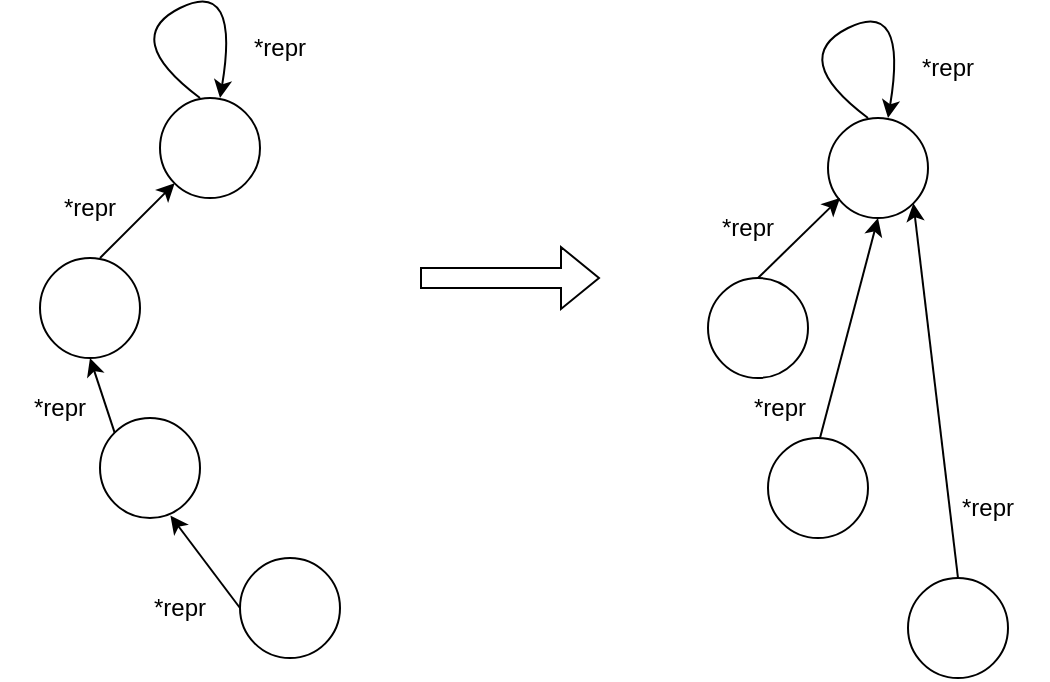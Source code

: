 <mxfile version="20.7.4" type="device"><diagram id="b-QXrz5cG7NGiZQDFI8T" name="Página-1"><mxGraphModel dx="1009" dy="550" grid="1" gridSize="10" guides="1" tooltips="1" connect="1" arrows="1" fold="1" page="1" pageScale="1" pageWidth="827" pageHeight="1169" math="0" shadow="0"><root><mxCell id="0"/><mxCell id="1" parent="0"/><mxCell id="FTeryMPnDwdLKJIkk6QH-1" value="" style="ellipse;whiteSpace=wrap;html=1;aspect=fixed;" vertex="1" parent="1"><mxGeometry x="80" y="150" width="50" height="50" as="geometry"/></mxCell><mxCell id="FTeryMPnDwdLKJIkk6QH-3" value="" style="ellipse;whiteSpace=wrap;html=1;aspect=fixed;" vertex="1" parent="1"><mxGeometry x="110" y="230" width="50" height="50" as="geometry"/></mxCell><mxCell id="FTeryMPnDwdLKJIkk6QH-4" value="" style="ellipse;whiteSpace=wrap;html=1;aspect=fixed;" vertex="1" parent="1"><mxGeometry x="140" y="70" width="50" height="50" as="geometry"/></mxCell><mxCell id="FTeryMPnDwdLKJIkk6QH-5" value="" style="ellipse;whiteSpace=wrap;html=1;aspect=fixed;" vertex="1" parent="1"><mxGeometry x="180" y="300" width="50" height="50" as="geometry"/></mxCell><mxCell id="FTeryMPnDwdLKJIkk6QH-10" value="" style="ellipse;whiteSpace=wrap;html=1;aspect=fixed;" vertex="1" parent="1"><mxGeometry x="414" y="160" width="50" height="50" as="geometry"/></mxCell><mxCell id="FTeryMPnDwdLKJIkk6QH-11" value="" style="ellipse;whiteSpace=wrap;html=1;aspect=fixed;" vertex="1" parent="1"><mxGeometry x="444" y="240" width="50" height="50" as="geometry"/></mxCell><mxCell id="FTeryMPnDwdLKJIkk6QH-12" value="" style="ellipse;whiteSpace=wrap;html=1;aspect=fixed;" vertex="1" parent="1"><mxGeometry x="474" y="80" width="50" height="50" as="geometry"/></mxCell><mxCell id="FTeryMPnDwdLKJIkk6QH-13" value="" style="ellipse;whiteSpace=wrap;html=1;aspect=fixed;" vertex="1" parent="1"><mxGeometry x="514" y="310" width="50" height="50" as="geometry"/></mxCell><mxCell id="FTeryMPnDwdLKJIkk6QH-15" value="" style="endArrow=classic;html=1;rounded=0;exitX=0;exitY=0.5;exitDx=0;exitDy=0;entryX=0.704;entryY=0.976;entryDx=0;entryDy=0;entryPerimeter=0;" edge="1" parent="1" source="FTeryMPnDwdLKJIkk6QH-5" target="FTeryMPnDwdLKJIkk6QH-3"><mxGeometry width="50" height="50" relative="1" as="geometry"><mxPoint x="120" y="380" as="sourcePoint"/><mxPoint x="170" y="330" as="targetPoint"/></mxGeometry></mxCell><mxCell id="FTeryMPnDwdLKJIkk6QH-16" value="" style="endArrow=classic;html=1;rounded=0;exitX=0;exitY=0;exitDx=0;exitDy=0;entryX=0.5;entryY=1;entryDx=0;entryDy=0;" edge="1" parent="1" source="FTeryMPnDwdLKJIkk6QH-3" target="FTeryMPnDwdLKJIkk6QH-1"><mxGeometry width="50" height="50" relative="1" as="geometry"><mxPoint x="70" y="250" as="sourcePoint"/><mxPoint x="120" y="200" as="targetPoint"/></mxGeometry></mxCell><mxCell id="FTeryMPnDwdLKJIkk6QH-17" value="" style="endArrow=classic;html=1;rounded=0;entryX=0;entryY=1;entryDx=0;entryDy=0;" edge="1" parent="1" target="FTeryMPnDwdLKJIkk6QH-4"><mxGeometry width="50" height="50" relative="1" as="geometry"><mxPoint x="110" y="150" as="sourcePoint"/><mxPoint x="160" y="100" as="targetPoint"/></mxGeometry></mxCell><mxCell id="FTeryMPnDwdLKJIkk6QH-18" value="*repr" style="text;html=1;strokeColor=none;fillColor=none;align=center;verticalAlign=middle;whiteSpace=wrap;rounded=0;" vertex="1" parent="1"><mxGeometry x="120" y="310" width="60" height="30" as="geometry"/></mxCell><mxCell id="FTeryMPnDwdLKJIkk6QH-19" value="*repr" style="text;html=1;strokeColor=none;fillColor=none;align=center;verticalAlign=middle;whiteSpace=wrap;rounded=0;" vertex="1" parent="1"><mxGeometry x="60" y="210" width="60" height="30" as="geometry"/></mxCell><mxCell id="FTeryMPnDwdLKJIkk6QH-20" value="*repr" style="text;html=1;strokeColor=none;fillColor=none;align=center;verticalAlign=middle;whiteSpace=wrap;rounded=0;" vertex="1" parent="1"><mxGeometry x="75" y="110" width="60" height="30" as="geometry"/></mxCell><mxCell id="FTeryMPnDwdLKJIkk6QH-22" value="*repr" style="text;html=1;strokeColor=none;fillColor=none;align=center;verticalAlign=middle;whiteSpace=wrap;rounded=0;" vertex="1" parent="1"><mxGeometry x="170" y="30" width="60" height="30" as="geometry"/></mxCell><mxCell id="FTeryMPnDwdLKJIkk6QH-23" value="" style="curved=1;endArrow=classic;html=1;rounded=0;" edge="1" parent="1"><mxGeometry width="50" height="50" relative="1" as="geometry"><mxPoint x="160" y="70" as="sourcePoint"/><mxPoint x="170" y="70" as="targetPoint"/><Array as="points"><mxPoint x="120" y="40"/><mxPoint x="180" y="10"/></Array></mxGeometry></mxCell><mxCell id="FTeryMPnDwdLKJIkk6QH-24" value="" style="curved=1;endArrow=classic;html=1;rounded=0;" edge="1" parent="1"><mxGeometry width="50" height="50" relative="1" as="geometry"><mxPoint x="494" y="80" as="sourcePoint"/><mxPoint x="504" y="80" as="targetPoint"/><Array as="points"><mxPoint x="454" y="50"/><mxPoint x="514" y="20"/></Array></mxGeometry></mxCell><mxCell id="FTeryMPnDwdLKJIkk6QH-25" value="*repr" style="text;html=1;strokeColor=none;fillColor=none;align=center;verticalAlign=middle;whiteSpace=wrap;rounded=0;" vertex="1" parent="1"><mxGeometry x="504" y="40" width="60" height="30" as="geometry"/></mxCell><mxCell id="FTeryMPnDwdLKJIkk6QH-26" value="" style="endArrow=classic;html=1;rounded=0;exitX=0.5;exitY=0;exitDx=0;exitDy=0;entryX=1;entryY=1;entryDx=0;entryDy=0;" edge="1" parent="1" source="FTeryMPnDwdLKJIkk6QH-13" target="FTeryMPnDwdLKJIkk6QH-12"><mxGeometry width="50" height="50" relative="1" as="geometry"><mxPoint x="530" y="310" as="sourcePoint"/><mxPoint x="580" y="260" as="targetPoint"/></mxGeometry></mxCell><mxCell id="FTeryMPnDwdLKJIkk6QH-27" value="" style="endArrow=classic;html=1;rounded=0;entryX=0.5;entryY=1;entryDx=0;entryDy=0;" edge="1" parent="1" target="FTeryMPnDwdLKJIkk6QH-12"><mxGeometry width="50" height="50" relative="1" as="geometry"><mxPoint x="470" y="240" as="sourcePoint"/><mxPoint x="520" y="190" as="targetPoint"/></mxGeometry></mxCell><mxCell id="FTeryMPnDwdLKJIkk6QH-28" value="" style="endArrow=classic;html=1;rounded=0;exitX=0.5;exitY=0;exitDx=0;exitDy=0;" edge="1" parent="1" source="FTeryMPnDwdLKJIkk6QH-10"><mxGeometry width="50" height="50" relative="1" as="geometry"><mxPoint x="430" y="160" as="sourcePoint"/><mxPoint x="480" y="120" as="targetPoint"/></mxGeometry></mxCell><mxCell id="FTeryMPnDwdLKJIkk6QH-30" value="*repr" style="text;html=1;strokeColor=none;fillColor=none;align=center;verticalAlign=middle;whiteSpace=wrap;rounded=0;" vertex="1" parent="1"><mxGeometry x="404" y="120" width="60" height="30" as="geometry"/></mxCell><mxCell id="FTeryMPnDwdLKJIkk6QH-31" value="*repr" style="text;html=1;strokeColor=none;fillColor=none;align=center;verticalAlign=middle;whiteSpace=wrap;rounded=0;" vertex="1" parent="1"><mxGeometry x="420" y="210" width="60" height="30" as="geometry"/></mxCell><mxCell id="FTeryMPnDwdLKJIkk6QH-32" value="*repr" style="text;html=1;strokeColor=none;fillColor=none;align=center;verticalAlign=middle;whiteSpace=wrap;rounded=0;" vertex="1" parent="1"><mxGeometry x="524" y="260" width="60" height="30" as="geometry"/></mxCell><mxCell id="FTeryMPnDwdLKJIkk6QH-33" value="" style="shape=flexArrow;endArrow=classic;html=1;rounded=0;" edge="1" parent="1"><mxGeometry width="50" height="50" relative="1" as="geometry"><mxPoint x="270" y="160" as="sourcePoint"/><mxPoint x="360" y="160" as="targetPoint"/></mxGeometry></mxCell></root></mxGraphModel></diagram></mxfile>